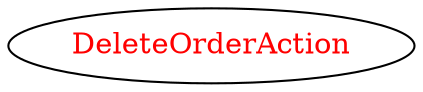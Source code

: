 digraph dependencyGraph {
 concentrate=true;
 ranksep="2.0";
 rankdir="LR"; 
 splines="ortho";
"DeleteOrderAction" [fontcolor="red"];
}